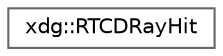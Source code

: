 digraph "Graphical Class Hierarchy"
{
 // LATEX_PDF_SIZE
  bgcolor="transparent";
  edge [fontname=Helvetica,fontsize=10,labelfontname=Helvetica,labelfontsize=10];
  node [fontname=Helvetica,fontsize=10,shape=box,height=0.2,width=0.4];
  rankdir="LR";
  Node0 [id="Node000000",label="xdg::RTCDRayHit",height=0.2,width=0.4,color="grey40", fillcolor="white", style="filled",URL="$structxdg_1_1RTCDRayHit.html",tooltip=" "];
}
